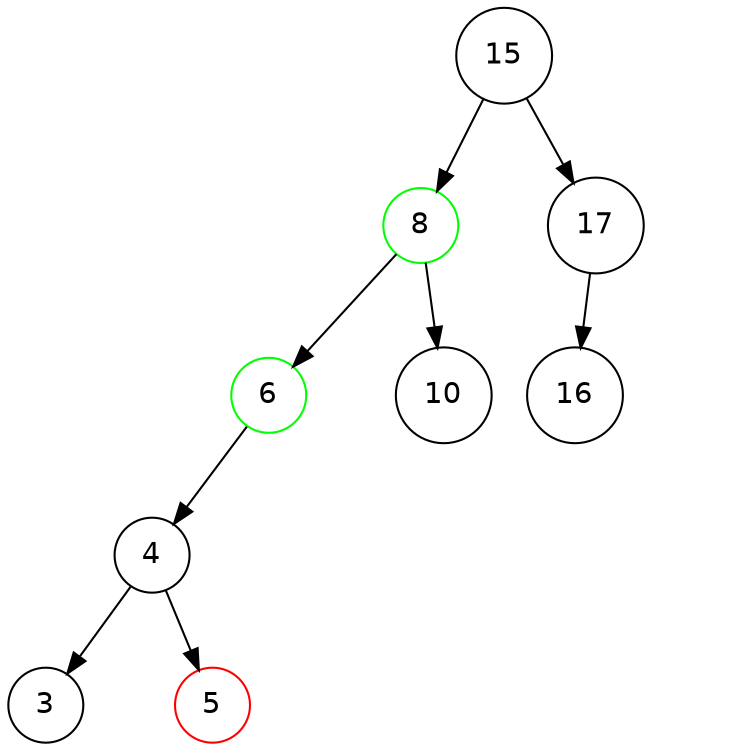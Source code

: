 digraph G {
	graph [fontname = "Helvetica"];
	node [fontname = "Helvetica",shape=circle];
	edge [fontname = "Helvetica"];
	8 [color=green];
	6 [color=green];
	5 [color=red];
	
	15 -> 8;
	m15 [label="", width=0.1, style=invis];
	15 -> m15 [style=invis];
	15 -> 17;
	{rank=same 8 -> m15 -> 17 [style=invis]};
	
	8 -> 6;
	m8 [label="", width=0.1, style=invis];
	8 -> m8 [style=invis];
	8 -> 10;
	{rank=same 6 -> m8 -> 10 [style=invis]};

	6 -> 4;
	m6 [label="", width=0.1, style=invis];
	6 -> m6 [style=invis];
	r6 [label="", width=0.1, style=invis];
	6 -> r6 [style=invis];
	{rank=same 3 -> m6 -> r6 [style=invis]};

	4 -> 3;
	m4 [label="", width=0.1, style=invis];
	4 -> m4 [style=invis];
	4 -> 5;
	{rank=same 3 -> m4 -> 5 [style=invis]};

	17 -> 16;
	m17 [label="", width=0.1, style=invis];
	17 -> m17 [style=invis];
	l17 [label="", width=0.1, style=invis];
	17 -> l17 [style=invis];
	{rank=same 16 -> m17 -> l17 [style=invis]};
}
